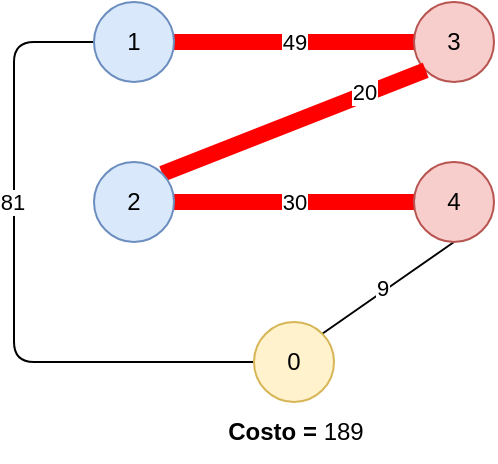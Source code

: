 <mxfile version="20.8.5" type="device"><diagram id="KT6BVVwpZQ-PzByDmpSR" name="Page-1"><mxGraphModel dx="2074" dy="1894" grid="1" gridSize="10" guides="1" tooltips="1" connect="1" arrows="1" fold="1" page="1" pageScale="1" pageWidth="1169" pageHeight="827" math="0" shadow="0"><root><mxCell id="0"/><mxCell id="1" parent="0"/><mxCell id="V3zKbNotuUNxuS-SZ1xN-103" style="edgeStyle=none;rounded=0;orthogonalLoop=1;jettySize=auto;html=1;exitX=1;exitY=0.5;exitDx=0;exitDy=0;endArrow=none;endFill=0;strokeColor=#FF0000;strokeWidth=8;" parent="1" source="V3zKbNotuUNxuS-SZ1xN-107" target="V3zKbNotuUNxuS-SZ1xN-110" edge="1"><mxGeometry relative="1" as="geometry"/></mxCell><mxCell id="V3zKbNotuUNxuS-SZ1xN-104" value="49" style="edgeLabel;html=1;align=center;verticalAlign=middle;resizable=0;points=[];" parent="V3zKbNotuUNxuS-SZ1xN-103" vertex="1" connectable="0"><mxGeometry x="-0.193" y="-1" relative="1" as="geometry"><mxPoint x="11" y="-1" as="offset"/></mxGeometry></mxCell><mxCell id="V3zKbNotuUNxuS-SZ1xN-105" style="edgeStyle=none;rounded=1;orthogonalLoop=1;jettySize=auto;html=1;exitX=0;exitY=0.5;exitDx=0;exitDy=0;entryX=0;entryY=0.5;entryDx=0;entryDy=0;endArrow=none;endFill=0;strokeColor=default;" parent="1" source="V3zKbNotuUNxuS-SZ1xN-107" target="V3zKbNotuUNxuS-SZ1xN-125" edge="1"><mxGeometry relative="1" as="geometry"><Array as="points"><mxPoint x="200" y="-700"/><mxPoint x="200" y="-540"/></Array></mxGeometry></mxCell><mxCell id="V3zKbNotuUNxuS-SZ1xN-106" value="81" style="edgeLabel;html=1;align=center;verticalAlign=middle;resizable=0;points=[];" parent="V3zKbNotuUNxuS-SZ1xN-105" vertex="1" connectable="0"><mxGeometry x="-0.418" y="-1" relative="1" as="geometry"><mxPoint y="27" as="offset"/></mxGeometry></mxCell><mxCell id="V3zKbNotuUNxuS-SZ1xN-107" value="1" style="ellipse;whiteSpace=wrap;html=1;aspect=fixed;fillColor=#dae8fc;strokeColor=#6c8ebf;" parent="1" vertex="1"><mxGeometry x="240" y="-720" width="40" height="40" as="geometry"/></mxCell><mxCell id="V3zKbNotuUNxuS-SZ1xN-110" value="3" style="ellipse;whiteSpace=wrap;html=1;aspect=fixed;fillColor=#f8cecc;strokeColor=#b85450;" parent="1" vertex="1"><mxGeometry x="400" y="-720" width="40" height="40" as="geometry"/></mxCell><mxCell id="V3zKbNotuUNxuS-SZ1xN-111" style="edgeStyle=none;rounded=0;orthogonalLoop=1;jettySize=auto;html=1;exitX=1;exitY=0;exitDx=0;exitDy=0;entryX=0;entryY=1;entryDx=0;entryDy=0;endArrow=none;endFill=0;strokeColor=#FF0000;strokeWidth=8;" parent="1" source="V3zKbNotuUNxuS-SZ1xN-119" target="V3zKbNotuUNxuS-SZ1xN-110" edge="1"><mxGeometry relative="1" as="geometry"/></mxCell><mxCell id="V3zKbNotuUNxuS-SZ1xN-112" value="20" style="edgeLabel;html=1;align=center;verticalAlign=middle;resizable=0;points=[];" parent="V3zKbNotuUNxuS-SZ1xN-111" vertex="1" connectable="0"><mxGeometry x="0.544" y="1" relative="1" as="geometry"><mxPoint as="offset"/></mxGeometry></mxCell><mxCell id="V3zKbNotuUNxuS-SZ1xN-113" style="edgeStyle=none;rounded=0;orthogonalLoop=1;jettySize=auto;html=1;exitX=1;exitY=0.5;exitDx=0;exitDy=0;endArrow=none;endFill=0;strokeColor=#FF0000;strokeWidth=8;" parent="1" source="V3zKbNotuUNxuS-SZ1xN-119" target="V3zKbNotuUNxuS-SZ1xN-124" edge="1"><mxGeometry relative="1" as="geometry"/></mxCell><mxCell id="V3zKbNotuUNxuS-SZ1xN-114" value="30" style="edgeLabel;html=1;align=center;verticalAlign=middle;resizable=0;points=[];" parent="V3zKbNotuUNxuS-SZ1xN-113" vertex="1" connectable="0"><mxGeometry x="0.179" y="-1" relative="1" as="geometry"><mxPoint x="-11" y="-1" as="offset"/></mxGeometry></mxCell><mxCell id="V3zKbNotuUNxuS-SZ1xN-119" value="2" style="ellipse;whiteSpace=wrap;html=1;aspect=fixed;fillColor=#dae8fc;strokeColor=#6c8ebf;" parent="1" vertex="1"><mxGeometry x="240" y="-640" width="40" height="40" as="geometry"/></mxCell><mxCell id="V3zKbNotuUNxuS-SZ1xN-122" style="edgeStyle=none;rounded=0;orthogonalLoop=1;jettySize=auto;html=1;exitX=0.5;exitY=1;exitDx=0;exitDy=0;entryX=1;entryY=0;entryDx=0;entryDy=0;endArrow=none;endFill=0;strokeColor=default;" parent="1" source="V3zKbNotuUNxuS-SZ1xN-124" target="V3zKbNotuUNxuS-SZ1xN-125" edge="1"><mxGeometry relative="1" as="geometry"/></mxCell><mxCell id="V3zKbNotuUNxuS-SZ1xN-123" value="9" style="edgeLabel;html=1;align=center;verticalAlign=middle;resizable=0;points=[];" parent="V3zKbNotuUNxuS-SZ1xN-122" vertex="1" connectable="0"><mxGeometry x="0.335" y="2" relative="1" as="geometry"><mxPoint x="7" y="-9" as="offset"/></mxGeometry></mxCell><mxCell id="V3zKbNotuUNxuS-SZ1xN-124" value="4" style="ellipse;whiteSpace=wrap;html=1;aspect=fixed;fillColor=#f8cecc;strokeColor=#b85450;" parent="1" vertex="1"><mxGeometry x="400" y="-640" width="40" height="40" as="geometry"/></mxCell><mxCell id="V3zKbNotuUNxuS-SZ1xN-125" value="0" style="ellipse;whiteSpace=wrap;html=1;aspect=fixed;fillColor=#fff2cc;strokeColor=#d6b656;" parent="1" vertex="1"><mxGeometry x="320" y="-560" width="40" height="40" as="geometry"/></mxCell><mxCell id="eD6-m3pQ83iTV-cDm1KT-1" value="&lt;b&gt;Costo =&lt;/b&gt; 189" style="text;html=1;strokeColor=none;fillColor=none;align=center;verticalAlign=middle;whiteSpace=wrap;rounded=0;" parent="1" vertex="1"><mxGeometry x="300.5" y="-520" width="80" height="30" as="geometry"/></mxCell></root></mxGraphModel></diagram></mxfile>
